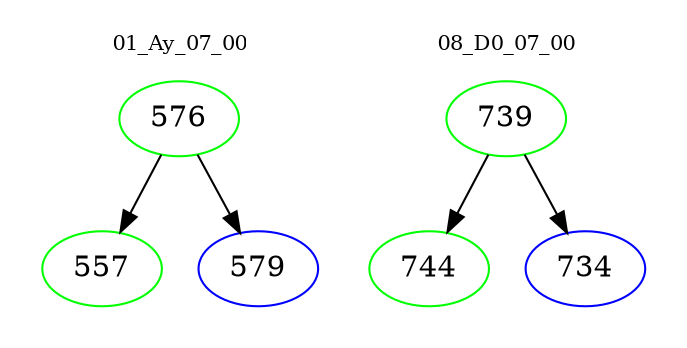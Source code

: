 digraph{
subgraph cluster_0 {
color = white
label = "01_Ay_07_00";
fontsize=10;
T0_576 [label="576", color="green"]
T0_576 -> T0_557 [color="black"]
T0_557 [label="557", color="green"]
T0_576 -> T0_579 [color="black"]
T0_579 [label="579", color="blue"]
}
subgraph cluster_1 {
color = white
label = "08_D0_07_00";
fontsize=10;
T1_739 [label="739", color="green"]
T1_739 -> T1_744 [color="black"]
T1_744 [label="744", color="green"]
T1_739 -> T1_734 [color="black"]
T1_734 [label="734", color="blue"]
}
}
